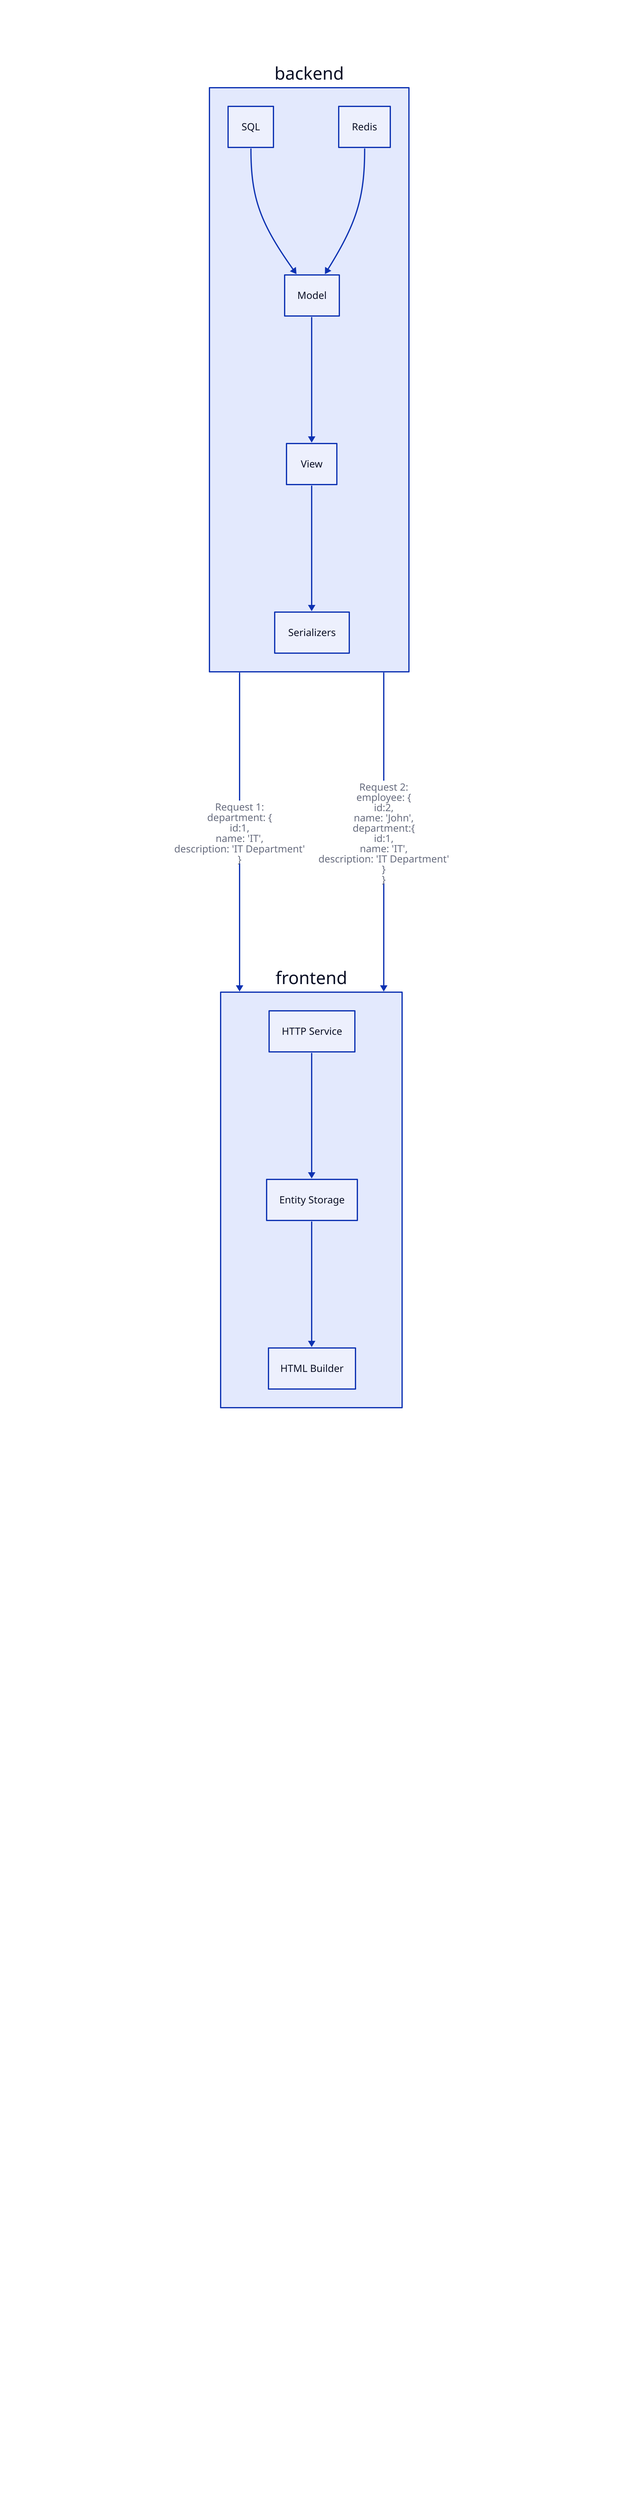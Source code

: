 backend: {
  sql: "SQL"
  redis: "Redis"
  model: "Model"
  view: "View"
  serializers: "Serializers"

  sql -> model
  redis -> model
  model -> view
  view -> serializers
}

frontend: {
  http_service: "HTTP Service"
  entity_storage: "Entity Storage"
  html_builder: "HTML Builder"

  http_service -> entity_storage
  entity_storage -> html_builder
}

backend -> frontend: "Request 1:\ndepartment: {\nid:1,\n name: 'IT',\n description: 'IT Department'\n}"
backend -> frontend: "Request 2:\nemployee: {\nid:2,\n name: 'John',\n department:{\n\tid:1,\n\tname: 'IT',\n\tdescription: 'IT Department'\n}\n}"


footer: |md
  # Option 1
  Backend Returns All Data Fields for Each Screen
  # Requests:
  - Request 1:
    ```json
    {
      "department": {
        "id": 1,
        "name": "IT",
        "description": "IT Department"
      }
    }
    ```

  - Request 2:
    ```json
    {
      "employee": {
        "id": 2,
        "name": "John",
        "department": {
          "id": 1,
          "name": "IT",
          "description": "IT Department"
        }
      }
    }
    ```

  # Advantages

  ## Simplicity in Data Handling
  - The frontend receives all the required data in a single response.
  - Simplifies frontend code since there's no need to manage caching mechanisms or handle additional data retrieval.

  ## Data Consistency
  - Ensures that the data displayed is always the most up-to-date from the backend.
  - Reduces the risk of displaying stale or outdated information.

  ## Ease of Development
  - Faster development cycles as developers don't need to implement complex caching strategies.
  - Easier debugging and testing due to the straightforward data flow.

  # Disadvantages

  ## Increased Bandwidth Usage
  - Transmits more data over the network, potentially leading to higher latency and slower load times.
  - Can be costly if users are on metered connections or if the application scales to a large number of users.

  ## Higher Server Load
  - The backend must process and send all data fields, increasing CPU and memory usage.
  - Can lead to scalability issues as the number of users grows.

  ## Redundant Data Transfer
  - Repeatedly sending the same data (e.g., department details in multiple employee records) is inefficient.
  - Wastes resources when the data hasn't changed between requests.
|

footer: {
  near: bottom-center
}
